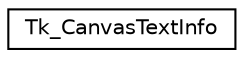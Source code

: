 digraph "Graphical Class Hierarchy"
{
  edge [fontname="Helvetica",fontsize="10",labelfontname="Helvetica",labelfontsize="10"];
  node [fontname="Helvetica",fontsize="10",shape=record];
  rankdir="LR";
  Node1 [label="Tk_CanvasTextInfo",height=0.2,width=0.4,color="black", fillcolor="white", style="filled",URL="$struct_tk___canvas_text_info.html"];
}

